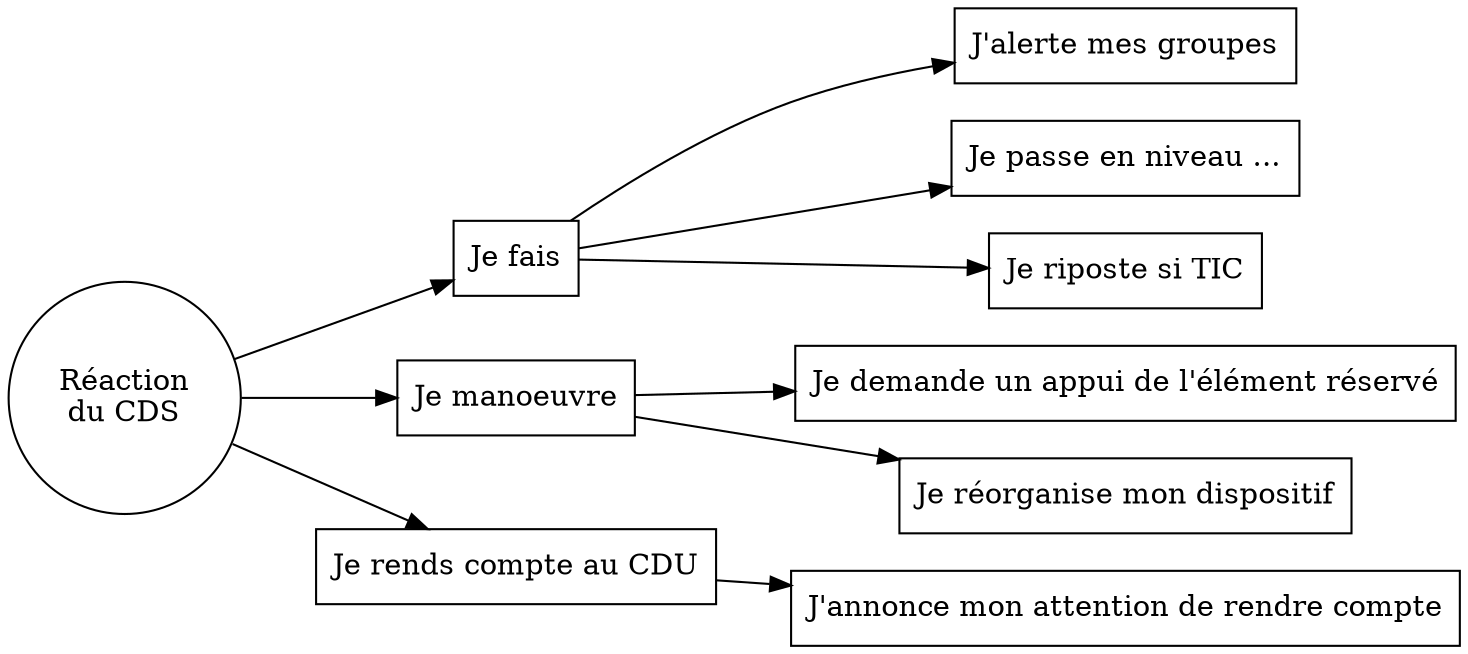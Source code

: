 digraph {

    graph [layout = dot, overlap=false, rankdir=LR, ordering="out"]
    
    node [shape = circle]
    "Réaction\ndu CDS"
    
    node [shape = rectangle]
    "Réaction\ndu CDS" -> "Je fais", "Je manoeuvre", "Je rends compte au CDU"
    
    "Je fais" -> "J'alerte mes groupes"
    "Je fais" -> "Je passe en niveau ..."
    "Je fais" -> "Je riposte si TIC"
    
    "Je manoeuvre" -> "Je demande un appui de l'élément réservé"
    "Je manoeuvre" -> "Je réorganise mon dispositif"
    
    "Je rends compte au CDU" -> "J'annonce mon attention de rendre compte"
    
    
}
